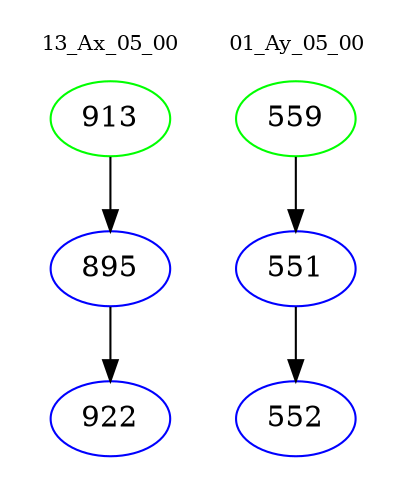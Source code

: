 digraph{
subgraph cluster_0 {
color = white
label = "13_Ax_05_00";
fontsize=10;
T0_913 [label="913", color="green"]
T0_913 -> T0_895 [color="black"]
T0_895 [label="895", color="blue"]
T0_895 -> T0_922 [color="black"]
T0_922 [label="922", color="blue"]
}
subgraph cluster_1 {
color = white
label = "01_Ay_05_00";
fontsize=10;
T1_559 [label="559", color="green"]
T1_559 -> T1_551 [color="black"]
T1_551 [label="551", color="blue"]
T1_551 -> T1_552 [color="black"]
T1_552 [label="552", color="blue"]
}
}
